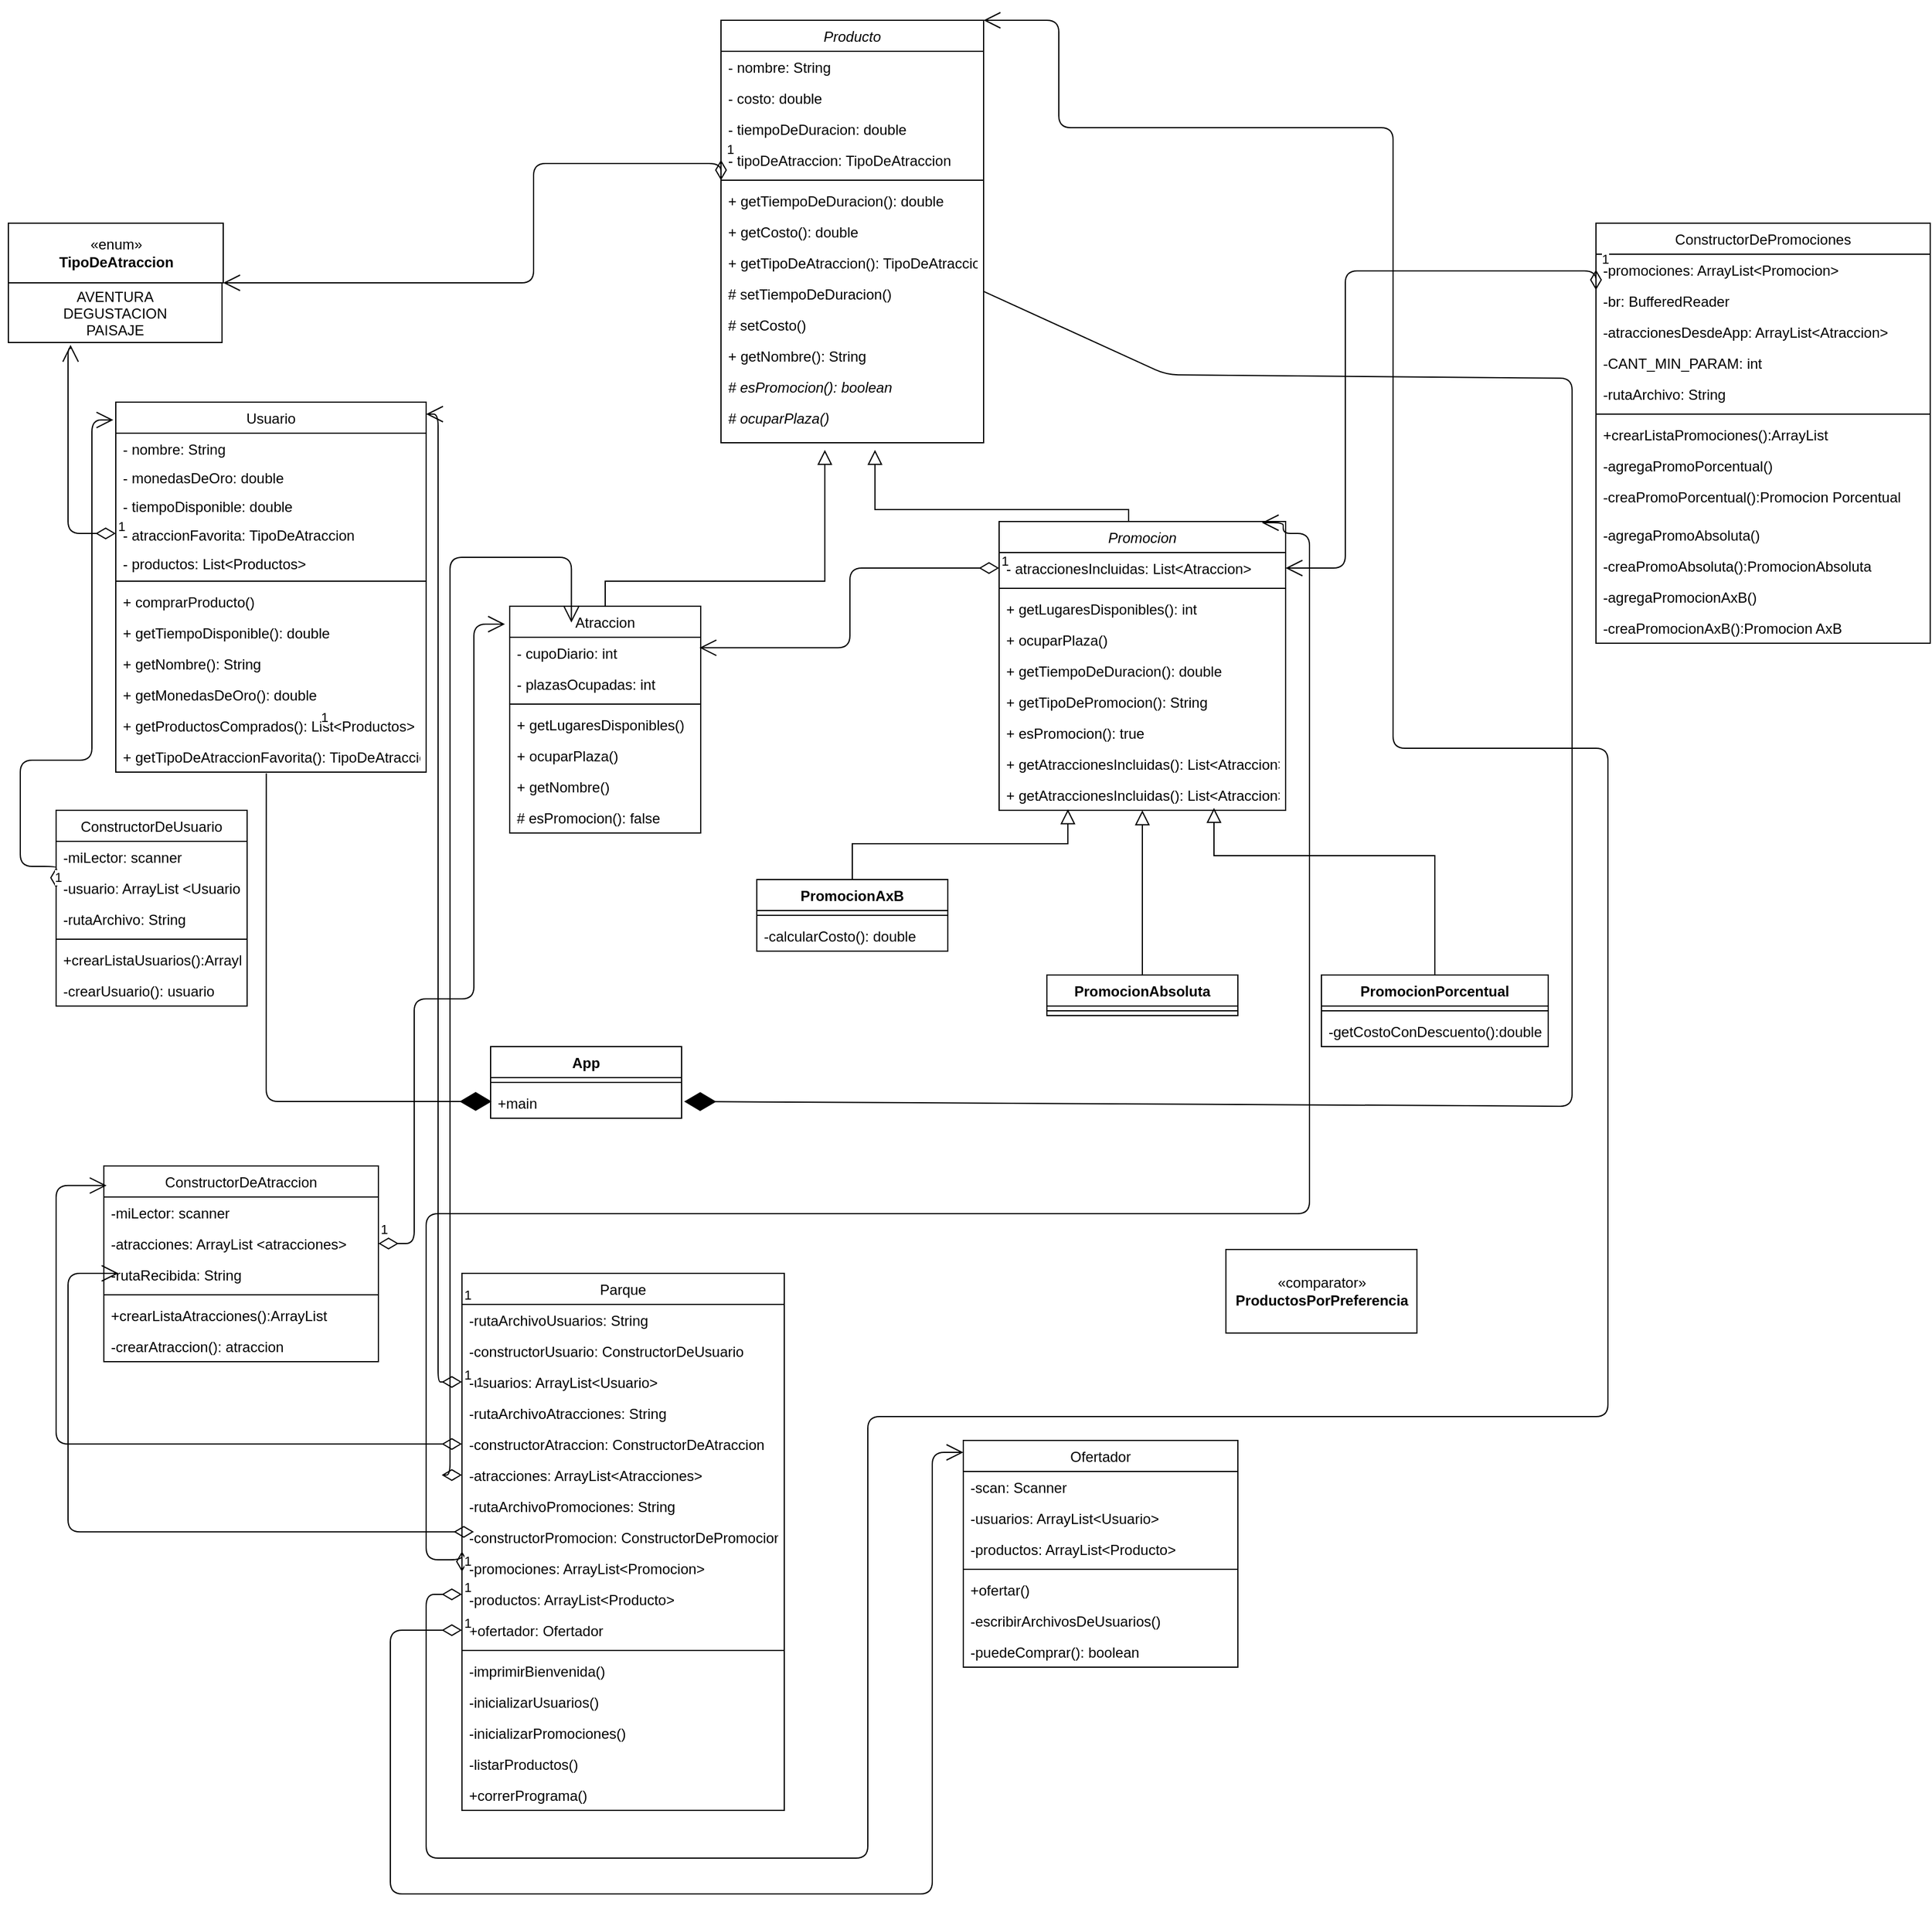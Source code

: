 <mxfile version="15.1.4" type="device"><diagram id="C5RBs43oDa-KdzZeNtuy" name="Page-1"><mxGraphModel dx="3198" dy="2734" grid="1" gridSize="10" guides="1" tooltips="1" connect="1" arrows="1" fold="1" page="1" pageScale="1" pageWidth="827" pageHeight="1169" math="0" shadow="0"><root><mxCell id="WIyWlLk6GJQsqaUBKTNV-0"/><mxCell id="WIyWlLk6GJQsqaUBKTNV-1" parent="WIyWlLk6GJQsqaUBKTNV-0"/><object label="Usuario" tipoDeAtracionFavorita="TipoDeAtraccion" id="zkfFHV4jXpPFQw0GAbJ--0"><mxCell style="swimlane;fontStyle=0;align=center;verticalAlign=top;childLayout=stackLayout;horizontal=1;startSize=26;horizontalStack=0;resizeParent=1;resizeLast=0;collapsible=1;marginBottom=0;rounded=0;shadow=0;strokeWidth=1;arcSize=15;resizeHeight=1;" parent="WIyWlLk6GJQsqaUBKTNV-1" vertex="1"><mxGeometry x="100" y="170" width="260" height="310" as="geometry"><mxRectangle x="230" y="140" width="160" height="26" as="alternateBounds"/></mxGeometry></mxCell></object><object label="- nombre: String" placeholders="1" productosComprados="Productos [ ]" id="FlzFNz0apkJize76Gb9o-10"><mxCell style="text;align=left;verticalAlign=top;spacingLeft=4;spacingRight=4;overflow=hidden;rotatable=0;points=[[0,0.5],[1,0.5]];portConstraint=eastwest;" parent="zkfFHV4jXpPFQw0GAbJ--0" vertex="1"><mxGeometry y="26" width="260" height="24" as="geometry"/></mxCell></object><object label="- monedasDeOro: double" placeholders="1" productosComprados="Productos [ ]" id="zkfFHV4jXpPFQw0GAbJ--1"><mxCell style="text;align=left;verticalAlign=top;spacingLeft=4;spacingRight=4;overflow=hidden;rotatable=0;points=[[0,0.5],[1,0.5]];portConstraint=eastwest;" parent="zkfFHV4jXpPFQw0GAbJ--0" vertex="1"><mxGeometry y="50" width="260" height="24" as="geometry"/></mxCell></object><object label="- tiempoDisponible: double" placeholders="1" productosComprados="Productos [ ]" id="FlzFNz0apkJize76Gb9o-12"><mxCell style="text;align=left;verticalAlign=top;spacingLeft=4;spacingRight=4;overflow=hidden;rotatable=0;points=[[0,0.5],[1,0.5]];portConstraint=eastwest;" parent="zkfFHV4jXpPFQw0GAbJ--0" vertex="1"><mxGeometry y="74" width="260" height="24" as="geometry"/></mxCell></object><object label="- atraccionFavorita: TipoDeAtraccion" placeholders="1" productosComprados="Productos [ ]" id="FlzFNz0apkJize76Gb9o-13"><mxCell style="text;align=left;verticalAlign=top;spacingLeft=4;spacingRight=4;overflow=hidden;rotatable=0;points=[[0,0.5],[1,0.5]];portConstraint=eastwest;" parent="zkfFHV4jXpPFQw0GAbJ--0" vertex="1"><mxGeometry y="98" width="260" height="24" as="geometry"/></mxCell></object><object label="- productos: List&lt;Productos&gt;" placeholders="1" productosComprados="Productos [ ]" id="FlzFNz0apkJize76Gb9o-11"><mxCell style="text;align=left;verticalAlign=top;spacingLeft=4;spacingRight=4;overflow=hidden;rotatable=0;points=[[0,0.5],[1,0.5]];portConstraint=eastwest;" parent="zkfFHV4jXpPFQw0GAbJ--0" vertex="1"><mxGeometry y="122" width="260" height="24" as="geometry"/></mxCell></object><mxCell id="zkfFHV4jXpPFQw0GAbJ--4" value="" style="line;html=1;strokeWidth=1;align=left;verticalAlign=middle;spacingTop=-1;spacingLeft=3;spacingRight=3;rotatable=0;labelPosition=right;points=[];portConstraint=eastwest;" parent="zkfFHV4jXpPFQw0GAbJ--0" vertex="1"><mxGeometry y="146" width="260" height="8" as="geometry"/></mxCell><mxCell id="zkfFHV4jXpPFQw0GAbJ--5" value="+ comprarProducto()" style="text;align=left;verticalAlign=top;spacingLeft=4;spacingRight=4;overflow=hidden;rotatable=0;points=[[0,0.5],[1,0.5]];portConstraint=eastwest;" parent="zkfFHV4jXpPFQw0GAbJ--0" vertex="1"><mxGeometry y="154" width="260" height="26" as="geometry"/></mxCell><mxCell id="FlzFNz0apkJize76Gb9o-16" value="+ getTiempoDisponible(): double" style="text;align=left;verticalAlign=top;spacingLeft=4;spacingRight=4;overflow=hidden;rotatable=0;points=[[0,0.5],[1,0.5]];portConstraint=eastwest;" parent="zkfFHV4jXpPFQw0GAbJ--0" vertex="1"><mxGeometry y="180" width="260" height="26" as="geometry"/></mxCell><mxCell id="FlzFNz0apkJize76Gb9o-17" value="+ getNombre(): String&#10;" style="text;align=left;verticalAlign=top;spacingLeft=4;spacingRight=4;overflow=hidden;rotatable=0;points=[[0,0.5],[1,0.5]];portConstraint=eastwest;" parent="zkfFHV4jXpPFQw0GAbJ--0" vertex="1"><mxGeometry y="206" width="260" height="26" as="geometry"/></mxCell><mxCell id="FlzFNz0apkJize76Gb9o-18" value="+ getMonedasDeOro(): double" style="text;align=left;verticalAlign=top;spacingLeft=4;spacingRight=4;overflow=hidden;rotatable=0;points=[[0,0.5],[1,0.5]];portConstraint=eastwest;" parent="zkfFHV4jXpPFQw0GAbJ--0" vertex="1"><mxGeometry y="232" width="260" height="26" as="geometry"/></mxCell><mxCell id="FlzFNz0apkJize76Gb9o-19" value="+ getProductosComprados(): List&lt;Productos&gt;" style="text;align=left;verticalAlign=top;spacingLeft=4;spacingRight=4;overflow=hidden;rotatable=0;points=[[0,0.5],[1,0.5]];portConstraint=eastwest;" parent="zkfFHV4jXpPFQw0GAbJ--0" vertex="1"><mxGeometry y="258" width="260" height="26" as="geometry"/></mxCell><mxCell id="FlzFNz0apkJize76Gb9o-20" value="+ getTipoDeAtraccionFavorita(): TipoDeAtraccion" style="text;align=left;verticalAlign=top;spacingLeft=4;spacingRight=4;overflow=hidden;rotatable=0;points=[[0,0.5],[1,0.5]];portConstraint=eastwest;" parent="zkfFHV4jXpPFQw0GAbJ--0" vertex="1"><mxGeometry y="284" width="260" height="26" as="geometry"/></mxCell><mxCell id="zkfFHV4jXpPFQw0GAbJ--6" value="Atraccion" style="swimlane;fontStyle=0;align=center;verticalAlign=top;childLayout=stackLayout;horizontal=1;startSize=26;horizontalStack=0;resizeParent=1;resizeLast=0;collapsible=1;marginBottom=0;rounded=0;shadow=0;strokeWidth=1;" parent="WIyWlLk6GJQsqaUBKTNV-1" vertex="1"><mxGeometry x="430" y="341" width="160" height="190" as="geometry"><mxRectangle x="130" y="380" width="160" height="26" as="alternateBounds"/></mxGeometry></mxCell><mxCell id="zkfFHV4jXpPFQw0GAbJ--7" value="- cupoDiario: int" style="text;align=left;verticalAlign=top;spacingLeft=4;spacingRight=4;overflow=hidden;rotatable=0;points=[[0,0.5],[1,0.5]];portConstraint=eastwest;" parent="zkfFHV4jXpPFQw0GAbJ--6" vertex="1"><mxGeometry y="26" width="160" height="26" as="geometry"/></mxCell><mxCell id="zkfFHV4jXpPFQw0GAbJ--8" value="- plazasOcupadas: int" style="text;align=left;verticalAlign=top;spacingLeft=4;spacingRight=4;overflow=hidden;rotatable=0;points=[[0,0.5],[1,0.5]];portConstraint=eastwest;rounded=0;shadow=0;html=0;" parent="zkfFHV4jXpPFQw0GAbJ--6" vertex="1"><mxGeometry y="52" width="160" height="26" as="geometry"/></mxCell><mxCell id="zkfFHV4jXpPFQw0GAbJ--9" value="" style="line;html=1;strokeWidth=1;align=left;verticalAlign=middle;spacingTop=-1;spacingLeft=3;spacingRight=3;rotatable=0;labelPosition=right;points=[];portConstraint=eastwest;" parent="zkfFHV4jXpPFQw0GAbJ--6" vertex="1"><mxGeometry y="78" width="160" height="8" as="geometry"/></mxCell><mxCell id="FlzFNz0apkJize76Gb9o-25" value="+ getLugaresDisponibles()" style="text;align=left;verticalAlign=top;spacingLeft=4;spacingRight=4;overflow=hidden;rotatable=0;points=[[0,0.5],[1,0.5]];portConstraint=eastwest;rounded=0;shadow=0;html=0;" parent="zkfFHV4jXpPFQw0GAbJ--6" vertex="1"><mxGeometry y="86" width="160" height="26" as="geometry"/></mxCell><mxCell id="OmmPWVfjl7qDuV7n0hbP-1" value="+ ocuparPlaza()" style="text;align=left;verticalAlign=top;spacingLeft=4;spacingRight=4;overflow=hidden;rotatable=0;points=[[0,0.5],[1,0.5]];portConstraint=eastwest;rounded=0;shadow=0;html=0;" parent="zkfFHV4jXpPFQw0GAbJ--6" vertex="1"><mxGeometry y="112" width="160" height="26" as="geometry"/></mxCell><mxCell id="b36WNE1oLxdb3FosUZbY-0" value="+ getNombre()" style="text;align=left;verticalAlign=top;spacingLeft=4;spacingRight=4;overflow=hidden;rotatable=0;points=[[0,0.5],[1,0.5]];portConstraint=eastwest;rounded=0;shadow=0;html=0;" parent="zkfFHV4jXpPFQw0GAbJ--6" vertex="1"><mxGeometry y="138" width="160" height="26" as="geometry"/></mxCell><mxCell id="VphqUAI89sK2bR0I3IH1-4" value="# esPromocion(): false" style="text;align=left;verticalAlign=top;spacingLeft=4;spacingRight=4;overflow=hidden;rotatable=0;points=[[0,0.5],[1,0.5]];portConstraint=eastwest;rounded=0;shadow=0;html=0;" parent="zkfFHV4jXpPFQw0GAbJ--6" vertex="1"><mxGeometry y="164" width="160" height="26" as="geometry"/></mxCell><mxCell id="zkfFHV4jXpPFQw0GAbJ--12" value="" style="endArrow=block;endSize=10;endFill=0;shadow=0;strokeWidth=1;rounded=0;edgeStyle=elbowEdgeStyle;elbow=vertical;" parent="WIyWlLk6GJQsqaUBKTNV-1" source="zkfFHV4jXpPFQw0GAbJ--6" edge="1"><mxGeometry width="160" relative="1" as="geometry"><mxPoint x="200" y="203" as="sourcePoint"/><mxPoint x="694" y="210" as="targetPoint"/><Array as="points"><mxPoint x="610" y="320"/><mxPoint x="743" y="250"/></Array></mxGeometry></mxCell><mxCell id="zkfFHV4jXpPFQw0GAbJ--13" value="Promocion" style="swimlane;fontStyle=2;align=center;verticalAlign=top;childLayout=stackLayout;horizontal=1;startSize=26;horizontalStack=0;resizeParent=1;resizeLast=0;collapsible=1;marginBottom=0;rounded=0;shadow=0;strokeWidth=1;" parent="WIyWlLk6GJQsqaUBKTNV-1" vertex="1"><mxGeometry x="840" y="270" width="240" height="242" as="geometry"><mxRectangle x="840" y="340" width="170" height="26" as="alternateBounds"/></mxGeometry></mxCell><mxCell id="zkfFHV4jXpPFQw0GAbJ--14" value="- atraccionesIncluidas: List&lt;Atraccion&gt;" style="text;align=left;verticalAlign=top;spacingLeft=4;spacingRight=4;overflow=hidden;rotatable=0;points=[[0,0.5],[1,0.5]];portConstraint=eastwest;" parent="zkfFHV4jXpPFQw0GAbJ--13" vertex="1"><mxGeometry y="26" width="240" height="26" as="geometry"/></mxCell><mxCell id="zkfFHV4jXpPFQw0GAbJ--15" value="" style="line;html=1;strokeWidth=1;align=left;verticalAlign=middle;spacingTop=-1;spacingLeft=3;spacingRight=3;rotatable=0;labelPosition=right;points=[];portConstraint=eastwest;" parent="zkfFHV4jXpPFQw0GAbJ--13" vertex="1"><mxGeometry y="52" width="240" height="8" as="geometry"/></mxCell><mxCell id="FlzFNz0apkJize76Gb9o-29" value="+ getLugaresDisponibles(): int" style="text;align=left;verticalAlign=top;spacingLeft=4;spacingRight=4;overflow=hidden;rotatable=0;points=[[0,0.5],[1,0.5]];portConstraint=eastwest;" parent="zkfFHV4jXpPFQw0GAbJ--13" vertex="1"><mxGeometry y="60" width="240" height="26" as="geometry"/></mxCell><mxCell id="OmmPWVfjl7qDuV7n0hbP-7" value="+ ocuparPlaza()" style="text;align=left;verticalAlign=top;spacingLeft=4;spacingRight=4;overflow=hidden;rotatable=0;points=[[0,0.5],[1,0.5]];portConstraint=eastwest;" parent="zkfFHV4jXpPFQw0GAbJ--13" vertex="1"><mxGeometry y="86" width="240" height="26" as="geometry"/></mxCell><mxCell id="VphqUAI89sK2bR0I3IH1-5" value="+ getTiempoDeDuracion(): double&#10;" style="text;align=left;verticalAlign=top;spacingLeft=4;spacingRight=4;overflow=hidden;rotatable=0;points=[[0,0.5],[1,0.5]];portConstraint=eastwest;" parent="zkfFHV4jXpPFQw0GAbJ--13" vertex="1"><mxGeometry y="112" width="240" height="26" as="geometry"/></mxCell><mxCell id="VphqUAI89sK2bR0I3IH1-6" value="+ getTipoDePromocion(): String" style="text;align=left;verticalAlign=top;spacingLeft=4;spacingRight=4;overflow=hidden;rotatable=0;points=[[0,0.5],[1,0.5]];portConstraint=eastwest;fontStyle=0" parent="zkfFHV4jXpPFQw0GAbJ--13" vertex="1"><mxGeometry y="138" width="240" height="26" as="geometry"/></mxCell><mxCell id="VphqUAI89sK2bR0I3IH1-7" value="+ esPromocion(): true" style="text;align=left;verticalAlign=top;spacingLeft=4;spacingRight=4;overflow=hidden;rotatable=0;points=[[0,0.5],[1,0.5]];portConstraint=eastwest;fontStyle=0" parent="zkfFHV4jXpPFQw0GAbJ--13" vertex="1"><mxGeometry y="164" width="240" height="26" as="geometry"/></mxCell><mxCell id="VphqUAI89sK2bR0I3IH1-12" value="+ getAtraccionesIncluidas(): List&lt;Atraccion&gt;" style="text;align=left;verticalAlign=top;spacingLeft=4;spacingRight=4;overflow=hidden;rotatable=0;points=[[0,0.5],[1,0.5]];portConstraint=eastwest;fontStyle=0" parent="zkfFHV4jXpPFQw0GAbJ--13" vertex="1"><mxGeometry y="190" width="240" height="26" as="geometry"/></mxCell><mxCell id="VphqUAI89sK2bR0I3IH1-8" value="+ getAtraccionesIncluidas(): List&lt;Atraccion&gt;" style="text;align=left;verticalAlign=top;spacingLeft=4;spacingRight=4;overflow=hidden;rotatable=0;points=[[0,0.5],[1,0.5]];portConstraint=eastwest;fontStyle=0" parent="zkfFHV4jXpPFQw0GAbJ--13" vertex="1"><mxGeometry y="216" width="240" height="26" as="geometry"/></mxCell><mxCell id="zkfFHV4jXpPFQw0GAbJ--16" value="" style="endArrow=block;endSize=10;endFill=0;shadow=0;strokeWidth=1;rounded=0;edgeStyle=elbowEdgeStyle;elbow=vertical;exitX=0.452;exitY=0;exitDx=0;exitDy=0;exitPerimeter=0;" parent="WIyWlLk6GJQsqaUBKTNV-1" source="zkfFHV4jXpPFQw0GAbJ--13" edge="1"><mxGeometry width="160" relative="1" as="geometry"><mxPoint x="950" y="260" as="sourcePoint"/><mxPoint x="736" y="210" as="targetPoint"/><Array as="points"><mxPoint x="810" y="260"/><mxPoint x="940" y="240"/><mxPoint x="910" y="250"/><mxPoint x="800" y="240"/></Array></mxGeometry></mxCell><mxCell id="zkfFHV4jXpPFQw0GAbJ--17" value="Producto" style="swimlane;fontStyle=2;align=center;verticalAlign=top;childLayout=stackLayout;horizontal=1;startSize=26;horizontalStack=0;resizeParent=1;resizeLast=0;collapsible=1;marginBottom=0;rounded=0;shadow=0;strokeWidth=1;" parent="WIyWlLk6GJQsqaUBKTNV-1" vertex="1"><mxGeometry x="607" y="-150" width="220" height="354" as="geometry"><mxRectangle x="550" y="140" width="160" height="26" as="alternateBounds"/></mxGeometry></mxCell><mxCell id="OmmPWVfjl7qDuV7n0hbP-2" value="- nombre: String" style="text;align=left;verticalAlign=top;spacingLeft=4;spacingRight=4;overflow=hidden;rotatable=0;points=[[0,0.5],[1,0.5]];portConstraint=eastwest;" parent="zkfFHV4jXpPFQw0GAbJ--17" vertex="1"><mxGeometry y="26" width="220" height="26" as="geometry"/></mxCell><mxCell id="zkfFHV4jXpPFQw0GAbJ--18" value="- costo: double" style="text;align=left;verticalAlign=top;spacingLeft=4;spacingRight=4;overflow=hidden;rotatable=0;points=[[0,0.5],[1,0.5]];portConstraint=eastwest;" parent="zkfFHV4jXpPFQw0GAbJ--17" vertex="1"><mxGeometry y="52" width="220" height="26" as="geometry"/></mxCell><mxCell id="zkfFHV4jXpPFQw0GAbJ--19" value="- tiempoDeDuracion: double" style="text;align=left;verticalAlign=top;spacingLeft=4;spacingRight=4;overflow=hidden;rotatable=0;points=[[0,0.5],[1,0.5]];portConstraint=eastwest;rounded=0;shadow=0;html=0;" parent="zkfFHV4jXpPFQw0GAbJ--17" vertex="1"><mxGeometry y="78" width="220" height="26" as="geometry"/></mxCell><mxCell id="zkfFHV4jXpPFQw0GAbJ--20" value="- tipoDeAtraccion: TipoDeAtraccion" style="text;align=left;verticalAlign=top;spacingLeft=4;spacingRight=4;overflow=hidden;rotatable=0;points=[[0,0.5],[1,0.5]];portConstraint=eastwest;rounded=0;shadow=0;html=0;" parent="zkfFHV4jXpPFQw0GAbJ--17" vertex="1"><mxGeometry y="104" width="220" height="26" as="geometry"/></mxCell><mxCell id="zkfFHV4jXpPFQw0GAbJ--23" value="" style="line;html=1;strokeWidth=1;align=left;verticalAlign=middle;spacingTop=-1;spacingLeft=3;spacingRight=3;rotatable=0;labelPosition=right;points=[];portConstraint=eastwest;" parent="zkfFHV4jXpPFQw0GAbJ--17" vertex="1"><mxGeometry y="130" width="220" height="8" as="geometry"/></mxCell><mxCell id="zkfFHV4jXpPFQw0GAbJ--24" value="+ getTiempoDeDuracion(): double" style="text;align=left;verticalAlign=top;spacingLeft=4;spacingRight=4;overflow=hidden;rotatable=0;points=[[0,0.5],[1,0.5]];portConstraint=eastwest;" parent="zkfFHV4jXpPFQw0GAbJ--17" vertex="1"><mxGeometry y="138" width="220" height="26" as="geometry"/></mxCell><mxCell id="zkfFHV4jXpPFQw0GAbJ--25" value="+ getCosto(): double" style="text;align=left;verticalAlign=top;spacingLeft=4;spacingRight=4;overflow=hidden;rotatable=0;points=[[0,0.5],[1,0.5]];portConstraint=eastwest;" parent="zkfFHV4jXpPFQw0GAbJ--17" vertex="1"><mxGeometry y="164" width="220" height="26" as="geometry"/></mxCell><mxCell id="FlzFNz0apkJize76Gb9o-21" value="+ getTipoDeAtraccion(): TipoDeAtraccion" style="text;align=left;verticalAlign=top;spacingLeft=4;spacingRight=4;overflow=hidden;rotatable=0;points=[[0,0.5],[1,0.5]];portConstraint=eastwest;" parent="zkfFHV4jXpPFQw0GAbJ--17" vertex="1"><mxGeometry y="190" width="220" height="26" as="geometry"/></mxCell><mxCell id="OmmPWVfjl7qDuV7n0hbP-3" value="# setTiempoDeDuracion()&#10;" style="text;align=left;verticalAlign=top;spacingLeft=4;spacingRight=4;overflow=hidden;rotatable=0;points=[[0,0.5],[1,0.5]];portConstraint=eastwest;" parent="zkfFHV4jXpPFQw0GAbJ--17" vertex="1"><mxGeometry y="216" width="220" height="26" as="geometry"/></mxCell><mxCell id="OmmPWVfjl7qDuV7n0hbP-6" value="# setCosto()" style="text;align=left;verticalAlign=top;spacingLeft=4;spacingRight=4;overflow=hidden;rotatable=0;points=[[0,0.5],[1,0.5]];portConstraint=eastwest;" parent="zkfFHV4jXpPFQw0GAbJ--17" vertex="1"><mxGeometry y="242" width="220" height="26" as="geometry"/></mxCell><mxCell id="VphqUAI89sK2bR0I3IH1-0" value="+ getNombre(): String" style="text;align=left;verticalAlign=top;spacingLeft=4;spacingRight=4;overflow=hidden;rotatable=0;points=[[0,0.5],[1,0.5]];portConstraint=eastwest;" parent="zkfFHV4jXpPFQw0GAbJ--17" vertex="1"><mxGeometry y="268" width="220" height="26" as="geometry"/></mxCell><mxCell id="VphqUAI89sK2bR0I3IH1-2" value="# esPromocion(): boolean" style="text;align=left;verticalAlign=top;spacingLeft=4;spacingRight=4;overflow=hidden;rotatable=0;points=[[0,0.5],[1,0.5]];portConstraint=eastwest;fontStyle=2" parent="zkfFHV4jXpPFQw0GAbJ--17" vertex="1"><mxGeometry y="294" width="220" height="26" as="geometry"/></mxCell><mxCell id="VphqUAI89sK2bR0I3IH1-3" value="# ocuparPlaza()" style="text;align=left;verticalAlign=top;spacingLeft=4;spacingRight=4;overflow=hidden;rotatable=0;points=[[0,0.5],[1,0.5]];portConstraint=eastwest;fontStyle=2" parent="zkfFHV4jXpPFQw0GAbJ--17" vertex="1"><mxGeometry y="320" width="220" height="26" as="geometry"/></mxCell><mxCell id="FlzFNz0apkJize76Gb9o-0" value="«enum»&lt;br&gt;&lt;b&gt;TipoDeAtraccion&lt;/b&gt;" style="html=1;dropTarget=0;" parent="WIyWlLk6GJQsqaUBKTNV-1" vertex="1"><mxGeometry x="10" y="20" width="180" height="50" as="geometry"/></mxCell><mxCell id="FlzFNz0apkJize76Gb9o-1" value="AVENTURA&#10;DEGUSTACION&#10;PAISAJE" style="shape=module;jettyWidth=0;jettyHeight=2;" parent="FlzFNz0apkJize76Gb9o-0" vertex="1"><mxGeometry x="1" width="179" height="50" relative="1" as="geometry"><mxPoint x="-180" y="50" as="offset"/></mxGeometry></mxCell><mxCell id="FlzFNz0apkJize76Gb9o-22" value="1" style="endArrow=open;html=1;endSize=12;startArrow=diamondThin;startSize=14;startFill=0;edgeStyle=orthogonalEdgeStyle;align=left;verticalAlign=bottom;entryX=1;entryY=1;entryDx=0;entryDy=0;exitX=0;exitY=0.5;exitDx=0;exitDy=0;strokeWidth=1;" parent="WIyWlLk6GJQsqaUBKTNV-1" source="zkfFHV4jXpPFQw0GAbJ--20" target="FlzFNz0apkJize76Gb9o-0" edge="1"><mxGeometry x="-1" y="3" relative="1" as="geometry"><mxPoint x="510" y="70" as="sourcePoint"/><mxPoint x="230" y="100" as="targetPoint"/><Array as="points"><mxPoint x="607" y="-30"/><mxPoint x="450" y="-30"/><mxPoint x="450" y="70"/></Array></mxGeometry></mxCell><mxCell id="FlzFNz0apkJize76Gb9o-26" value="1" style="endArrow=open;html=1;endSize=12;startArrow=diamondThin;startSize=14;startFill=0;edgeStyle=orthogonalEdgeStyle;align=left;verticalAlign=bottom;entryX=0.994;entryY=0.183;entryDx=0;entryDy=0;entryPerimeter=0;" parent="WIyWlLk6GJQsqaUBKTNV-1" source="zkfFHV4jXpPFQw0GAbJ--14" target="zkfFHV4jXpPFQw0GAbJ--6" edge="1"><mxGeometry x="-1" y="3" relative="1" as="geometry"><mxPoint x="330" y="410" as="sourcePoint"/><mxPoint x="670" y="390" as="targetPoint"/></mxGeometry></mxCell><mxCell id="FlzFNz0apkJize76Gb9o-30" value="PromocionAxB" style="swimlane;fontStyle=1;align=center;verticalAlign=top;childLayout=stackLayout;horizontal=1;startSize=26;horizontalStack=0;resizeParent=1;resizeParentMax=0;resizeLast=0;collapsible=1;marginBottom=0;" parent="WIyWlLk6GJQsqaUBKTNV-1" vertex="1"><mxGeometry x="637" y="570" width="160" height="60" as="geometry"><mxRectangle x="637" y="570" width="120" height="26" as="alternateBounds"/></mxGeometry></mxCell><mxCell id="FlzFNz0apkJize76Gb9o-32" value="" style="line;strokeWidth=1;fillColor=none;align=left;verticalAlign=middle;spacingTop=-1;spacingLeft=3;spacingRight=3;rotatable=0;labelPosition=right;points=[];portConstraint=eastwest;" parent="FlzFNz0apkJize76Gb9o-30" vertex="1"><mxGeometry y="26" width="160" height="8" as="geometry"/></mxCell><mxCell id="VphqUAI89sK2bR0I3IH1-14" value="-calcularCosto(): double" style="text;align=left;verticalAlign=top;spacingLeft=4;spacingRight=4;overflow=hidden;rotatable=0;points=[[0,0.5],[1,0.5]];portConstraint=eastwest;fontStyle=0" parent="FlzFNz0apkJize76Gb9o-30" vertex="1"><mxGeometry y="34" width="160" height="26" as="geometry"/></mxCell><mxCell id="FlzFNz0apkJize76Gb9o-34" value="PromocionAbsoluta" style="swimlane;fontStyle=1;align=center;verticalAlign=top;childLayout=stackLayout;horizontal=1;startSize=26;horizontalStack=0;resizeParent=1;resizeParentMax=0;resizeLast=0;collapsible=1;marginBottom=0;" parent="WIyWlLk6GJQsqaUBKTNV-1" vertex="1"><mxGeometry x="880" y="650" width="160" height="34" as="geometry"/></mxCell><mxCell id="FlzFNz0apkJize76Gb9o-36" value="" style="line;strokeWidth=1;fillColor=none;align=left;verticalAlign=middle;spacingTop=-1;spacingLeft=3;spacingRight=3;rotatable=0;labelPosition=right;points=[];portConstraint=eastwest;" parent="FlzFNz0apkJize76Gb9o-34" vertex="1"><mxGeometry y="26" width="160" height="8" as="geometry"/></mxCell><mxCell id="FlzFNz0apkJize76Gb9o-38" value="PromocionPorcentual" style="swimlane;fontStyle=1;align=center;verticalAlign=top;childLayout=stackLayout;horizontal=1;startSize=26;horizontalStack=0;resizeParent=1;resizeParentMax=0;resizeLast=0;collapsible=1;marginBottom=0;" parent="WIyWlLk6GJQsqaUBKTNV-1" vertex="1"><mxGeometry x="1110" y="650" width="190" height="60" as="geometry"/></mxCell><mxCell id="FlzFNz0apkJize76Gb9o-40" value="" style="line;strokeWidth=1;fillColor=none;align=left;verticalAlign=middle;spacingTop=-1;spacingLeft=3;spacingRight=3;rotatable=0;labelPosition=right;points=[];portConstraint=eastwest;" parent="FlzFNz0apkJize76Gb9o-38" vertex="1"><mxGeometry y="26" width="190" height="8" as="geometry"/></mxCell><mxCell id="FlzFNz0apkJize76Gb9o-41" value="-getCostoConDescuento():double&#10;" style="text;strokeColor=none;fillColor=none;align=left;verticalAlign=top;spacingLeft=4;spacingRight=4;overflow=hidden;rotatable=0;points=[[0,0.5],[1,0.5]];portConstraint=eastwest;" parent="FlzFNz0apkJize76Gb9o-38" vertex="1"><mxGeometry y="34" width="190" height="26" as="geometry"/></mxCell><mxCell id="FlzFNz0apkJize76Gb9o-45" value="" style="endArrow=block;endSize=10;endFill=0;shadow=0;strokeWidth=1;rounded=0;edgeStyle=elbowEdgeStyle;elbow=vertical;exitX=0.5;exitY=0;exitDx=0;exitDy=0;" parent="WIyWlLk6GJQsqaUBKTNV-1" source="FlzFNz0apkJize76Gb9o-38" edge="1"><mxGeometry width="160" relative="1" as="geometry"><mxPoint x="1153" y="450" as="sourcePoint"/><mxPoint x="1020" y="510" as="targetPoint"/><Array as="points"><mxPoint x="1110" y="550"/></Array></mxGeometry></mxCell><mxCell id="FlzFNz0apkJize76Gb9o-46" value="" style="endArrow=block;endSize=10;endFill=0;shadow=0;strokeWidth=1;rounded=0;edgeStyle=elbowEdgeStyle;elbow=vertical;exitX=0.5;exitY=0;exitDx=0;exitDy=0;entryX=0.24;entryY=0.968;entryDx=0;entryDy=0;entryPerimeter=0;" parent="WIyWlLk6GJQsqaUBKTNV-1" source="FlzFNz0apkJize76Gb9o-30" target="VphqUAI89sK2bR0I3IH1-8" edge="1"><mxGeometry width="160" relative="1" as="geometry"><mxPoint x="1070" y="460" as="sourcePoint"/><mxPoint x="900" y="560" as="targetPoint"/><Array as="points"><mxPoint x="810" y="540"/><mxPoint x="800" y="510"/></Array></mxGeometry></mxCell><mxCell id="FlzFNz0apkJize76Gb9o-47" value="" style="endArrow=block;endSize=10;endFill=0;shadow=0;strokeWidth=1;rounded=0;edgeStyle=elbowEdgeStyle;elbow=vertical;exitX=0.5;exitY=0;exitDx=0;exitDy=0;entryX=0.5;entryY=1;entryDx=0;entryDy=0;entryPerimeter=0;" parent="WIyWlLk6GJQsqaUBKTNV-1" source="FlzFNz0apkJize76Gb9o-34" target="VphqUAI89sK2bR0I3IH1-8" edge="1"><mxGeometry width="160" relative="1" as="geometry"><mxPoint x="770" y="460" as="sourcePoint"/><mxPoint x="960" y="550" as="targetPoint"/><Array as="points"/></mxGeometry></mxCell><mxCell id="FlzFNz0apkJize76Gb9o-48" value="«comparator»&lt;br&gt;&lt;b&gt;ProductosPorPreferencia&lt;/b&gt;" style="html=1;" parent="WIyWlLk6GJQsqaUBKTNV-1" vertex="1"><mxGeometry x="1030" y="880" width="160" height="70" as="geometry"/></mxCell><mxCell id="FlzFNz0apkJize76Gb9o-49" value="App" style="swimlane;fontStyle=1;align=center;verticalAlign=top;childLayout=stackLayout;horizontal=1;startSize=26;horizontalStack=0;resizeParent=1;resizeParentMax=0;resizeLast=0;collapsible=1;marginBottom=0;" parent="WIyWlLk6GJQsqaUBKTNV-1" vertex="1"><mxGeometry x="414" y="710" width="160" height="60" as="geometry"/></mxCell><mxCell id="FlzFNz0apkJize76Gb9o-51" value="" style="line;strokeWidth=1;fillColor=none;align=left;verticalAlign=middle;spacingTop=-1;spacingLeft=3;spacingRight=3;rotatable=0;labelPosition=right;points=[];portConstraint=eastwest;" parent="FlzFNz0apkJize76Gb9o-49" vertex="1"><mxGeometry y="26" width="160" height="8" as="geometry"/></mxCell><mxCell id="FlzFNz0apkJize76Gb9o-52" value="+main" style="text;strokeColor=none;fillColor=none;align=left;verticalAlign=top;spacingLeft=4;spacingRight=4;overflow=hidden;rotatable=0;points=[[0,0.5],[1,0.5]];portConstraint=eastwest;" parent="FlzFNz0apkJize76Gb9o-49" vertex="1"><mxGeometry y="34" width="160" height="26" as="geometry"/></mxCell><mxCell id="FlzFNz0apkJize76Gb9o-53" value="" style="endArrow=diamondThin;endFill=1;endSize=24;html=1;strokeWidth=1;entryX=1.013;entryY=0.769;entryDx=0;entryDy=0;entryPerimeter=0;" parent="WIyWlLk6GJQsqaUBKTNV-1" source="zkfFHV4jXpPFQw0GAbJ--17" edge="1"><mxGeometry width="160" relative="1" as="geometry"><mxPoint x="1290" y="640" as="sourcePoint"/><mxPoint x="576.08" y="755.994" as="targetPoint"/><Array as="points"><mxPoint x="980" y="147"/><mxPoint x="1320" y="150"/><mxPoint x="1320" y="760"/></Array></mxGeometry></mxCell><mxCell id="FlzFNz0apkJize76Gb9o-54" value="" style="endArrow=diamondThin;endFill=1;endSize=24;html=1;strokeWidth=1;exitX=0.485;exitY=1.038;exitDx=0;exitDy=0;exitPerimeter=0;entryX=0.006;entryY=0.769;entryDx=0;entryDy=0;entryPerimeter=0;" parent="WIyWlLk6GJQsqaUBKTNV-1" source="FlzFNz0apkJize76Gb9o-20" edge="1"><mxGeometry width="160" relative="1" as="geometry"><mxPoint x="240" y="627.5" as="sourcePoint"/><mxPoint x="414.96" y="755.994" as="targetPoint"/><Array as="points"><mxPoint x="226" y="756"/></Array></mxGeometry></mxCell><mxCell id="VphqUAI89sK2bR0I3IH1-17" value="ConstructorDeAtraccion" style="swimlane;fontStyle=0;align=center;verticalAlign=top;childLayout=stackLayout;horizontal=1;startSize=26;horizontalStack=0;resizeParent=1;resizeParentMax=0;resizeLast=0;collapsible=1;marginBottom=0;" parent="WIyWlLk6GJQsqaUBKTNV-1" vertex="1"><mxGeometry x="90" y="810" width="230" height="164" as="geometry"><mxRectangle x="637" y="570" width="120" height="26" as="alternateBounds"/></mxGeometry></mxCell><mxCell id="VphqUAI89sK2bR0I3IH1-20" value="-miLector: scanner" style="text;align=left;verticalAlign=top;spacingLeft=4;spacingRight=4;overflow=hidden;rotatable=0;points=[[0,0.5],[1,0.5]];portConstraint=eastwest;fontStyle=0" parent="VphqUAI89sK2bR0I3IH1-17" vertex="1"><mxGeometry y="26" width="230" height="26" as="geometry"/></mxCell><mxCell id="VphqUAI89sK2bR0I3IH1-19" value="-atracciones: ArrayList &lt;atracciones&gt;" style="text;align=left;verticalAlign=top;spacingLeft=4;spacingRight=4;overflow=hidden;rotatable=0;points=[[0,0.5],[1,0.5]];portConstraint=eastwest;fontStyle=0" parent="VphqUAI89sK2bR0I3IH1-17" vertex="1"><mxGeometry y="52" width="230" height="26" as="geometry"/></mxCell><mxCell id="VphqUAI89sK2bR0I3IH1-21" value="-rutaRecibida: String" style="text;align=left;verticalAlign=top;spacingLeft=4;spacingRight=4;overflow=hidden;rotatable=0;points=[[0,0.5],[1,0.5]];portConstraint=eastwest;fontStyle=0" parent="VphqUAI89sK2bR0I3IH1-17" vertex="1"><mxGeometry y="78" width="230" height="26" as="geometry"/></mxCell><mxCell id="VphqUAI89sK2bR0I3IH1-18" value="" style="line;strokeWidth=1;fillColor=none;align=left;verticalAlign=middle;spacingTop=-1;spacingLeft=3;spacingRight=3;rotatable=0;labelPosition=right;points=[];portConstraint=eastwest;" parent="VphqUAI89sK2bR0I3IH1-17" vertex="1"><mxGeometry y="104" width="230" height="8" as="geometry"/></mxCell><mxCell id="VphqUAI89sK2bR0I3IH1-22" value="+crearListaAtracciones():ArrayList" style="text;align=left;verticalAlign=top;spacingLeft=4;spacingRight=4;overflow=hidden;rotatable=0;points=[[0,0.5],[1,0.5]];portConstraint=eastwest;fontStyle=0" parent="VphqUAI89sK2bR0I3IH1-17" vertex="1"><mxGeometry y="112" width="230" height="26" as="geometry"/></mxCell><mxCell id="VphqUAI89sK2bR0I3IH1-23" value="-crearAtraccion(): atraccion" style="text;align=left;verticalAlign=top;spacingLeft=4;spacingRight=4;overflow=hidden;rotatable=0;points=[[0,0.5],[1,0.5]];portConstraint=eastwest;fontStyle=0" parent="VphqUAI89sK2bR0I3IH1-17" vertex="1"><mxGeometry y="138" width="230" height="26" as="geometry"/></mxCell><mxCell id="VphqUAI89sK2bR0I3IH1-24" value="ConstructorDePromociones" style="swimlane;fontStyle=0;align=center;verticalAlign=top;childLayout=stackLayout;horizontal=1;startSize=26;horizontalStack=0;resizeParent=1;resizeParentMax=0;resizeLast=0;collapsible=1;marginBottom=0;" parent="WIyWlLk6GJQsqaUBKTNV-1" vertex="1"><mxGeometry x="1340" y="20" width="280" height="352" as="geometry"><mxRectangle x="637" y="570" width="120" height="26" as="alternateBounds"/></mxGeometry></mxCell><mxCell id="VphqUAI89sK2bR0I3IH1-25" value="-promociones: ArrayList&lt;Promocion&gt;" style="text;align=left;verticalAlign=top;spacingLeft=4;spacingRight=4;overflow=hidden;rotatable=0;points=[[0,0.5],[1,0.5]];portConstraint=eastwest;fontStyle=0" parent="VphqUAI89sK2bR0I3IH1-24" vertex="1"><mxGeometry y="26" width="280" height="26" as="geometry"/></mxCell><mxCell id="VphqUAI89sK2bR0I3IH1-26" value="-br: BufferedReader" style="text;align=left;verticalAlign=top;spacingLeft=4;spacingRight=4;overflow=hidden;rotatable=0;points=[[0,0.5],[1,0.5]];portConstraint=eastwest;fontStyle=0" parent="VphqUAI89sK2bR0I3IH1-24" vertex="1"><mxGeometry y="52" width="280" height="26" as="geometry"/></mxCell><mxCell id="VphqUAI89sK2bR0I3IH1-27" value="-atraccionesDesdeApp: ArrayList&lt;Atraccion&gt;" style="text;align=left;verticalAlign=top;spacingLeft=4;spacingRight=4;overflow=hidden;rotatable=0;points=[[0,0.5],[1,0.5]];portConstraint=eastwest;fontStyle=0" parent="VphqUAI89sK2bR0I3IH1-24" vertex="1"><mxGeometry y="78" width="280" height="26" as="geometry"/></mxCell><mxCell id="VphqUAI89sK2bR0I3IH1-31" value="-CANT_MIN_PARAM: int" style="text;align=left;verticalAlign=top;spacingLeft=4;spacingRight=4;overflow=hidden;rotatable=0;points=[[0,0.5],[1,0.5]];portConstraint=eastwest;fontStyle=0" parent="VphqUAI89sK2bR0I3IH1-24" vertex="1"><mxGeometry y="104" width="280" height="26" as="geometry"/></mxCell><mxCell id="VphqUAI89sK2bR0I3IH1-32" value="-rutaArchivo: String" style="text;align=left;verticalAlign=top;spacingLeft=4;spacingRight=4;overflow=hidden;rotatable=0;points=[[0,0.5],[1,0.5]];portConstraint=eastwest;fontStyle=0" parent="VphqUAI89sK2bR0I3IH1-24" vertex="1"><mxGeometry y="130" width="280" height="26" as="geometry"/></mxCell><mxCell id="VphqUAI89sK2bR0I3IH1-28" value="" style="line;strokeWidth=1;fillColor=none;align=left;verticalAlign=middle;spacingTop=-1;spacingLeft=3;spacingRight=3;rotatable=0;labelPosition=right;points=[];portConstraint=eastwest;" parent="VphqUAI89sK2bR0I3IH1-24" vertex="1"><mxGeometry y="156" width="280" height="8" as="geometry"/></mxCell><mxCell id="VphqUAI89sK2bR0I3IH1-29" value="+crearListaPromociones():ArrayList" style="text;align=left;verticalAlign=top;spacingLeft=4;spacingRight=4;overflow=hidden;rotatable=0;points=[[0,0.5],[1,0.5]];portConstraint=eastwest;fontStyle=0" parent="VphqUAI89sK2bR0I3IH1-24" vertex="1"><mxGeometry y="164" width="280" height="26" as="geometry"/></mxCell><mxCell id="VphqUAI89sK2bR0I3IH1-30" value="-agregaPromoPorcentual()" style="text;align=left;verticalAlign=top;spacingLeft=4;spacingRight=4;overflow=hidden;rotatable=0;points=[[0,0.5],[1,0.5]];portConstraint=eastwest;fontStyle=0" parent="VphqUAI89sK2bR0I3IH1-24" vertex="1"><mxGeometry y="190" width="280" height="26" as="geometry"/></mxCell><mxCell id="VphqUAI89sK2bR0I3IH1-33" value="-creaPromoPorcentual():Promocion Porcentual" style="text;align=left;verticalAlign=top;spacingLeft=4;spacingRight=4;overflow=hidden;rotatable=0;points=[[0,0.5],[1,0.5]];portConstraint=eastwest;fontStyle=0" parent="VphqUAI89sK2bR0I3IH1-24" vertex="1"><mxGeometry y="216" width="280" height="32" as="geometry"/></mxCell><mxCell id="VphqUAI89sK2bR0I3IH1-34" value="-agregaPromoAbsoluta()" style="text;align=left;verticalAlign=top;spacingLeft=4;spacingRight=4;overflow=hidden;rotatable=0;points=[[0,0.5],[1,0.5]];portConstraint=eastwest;fontStyle=0" parent="VphqUAI89sK2bR0I3IH1-24" vertex="1"><mxGeometry y="248" width="280" height="26" as="geometry"/></mxCell><mxCell id="VphqUAI89sK2bR0I3IH1-35" value="-creaPromoAbsoluta():PromocionAbsoluta" style="text;align=left;verticalAlign=top;spacingLeft=4;spacingRight=4;overflow=hidden;rotatable=0;points=[[0,0.5],[1,0.5]];portConstraint=eastwest;fontStyle=0" parent="VphqUAI89sK2bR0I3IH1-24" vertex="1"><mxGeometry y="274" width="280" height="26" as="geometry"/></mxCell><mxCell id="VphqUAI89sK2bR0I3IH1-36" value="-agregaPromocionAxB()&#10;" style="text;align=left;verticalAlign=top;spacingLeft=4;spacingRight=4;overflow=hidden;rotatable=0;points=[[0,0.5],[1,0.5]];portConstraint=eastwest;fontStyle=0" parent="VphqUAI89sK2bR0I3IH1-24" vertex="1"><mxGeometry y="300" width="280" height="26" as="geometry"/></mxCell><mxCell id="VphqUAI89sK2bR0I3IH1-37" value="-creaPromocionAxB():Promocion AxB" style="text;align=left;verticalAlign=top;spacingLeft=4;spacingRight=4;overflow=hidden;rotatable=0;points=[[0,0.5],[1,0.5]];portConstraint=eastwest;fontStyle=0" parent="VphqUAI89sK2bR0I3IH1-24" vertex="1"><mxGeometry y="326" width="280" height="26" as="geometry"/></mxCell><mxCell id="VphqUAI89sK2bR0I3IH1-38" value="1" style="endArrow=open;html=1;endSize=12;startArrow=diamondThin;startSize=14;startFill=0;edgeStyle=orthogonalEdgeStyle;align=left;verticalAlign=bottom;entryX=1;entryY=0.5;entryDx=0;entryDy=0;" parent="WIyWlLk6GJQsqaUBKTNV-1" target="zkfFHV4jXpPFQw0GAbJ--14" edge="1"><mxGeometry x="-1" y="3" relative="1" as="geometry"><mxPoint x="1340" y="59" as="sourcePoint"/><mxPoint x="1080" y="300" as="targetPoint"/><Array as="points"><mxPoint x="1340" y="60"/><mxPoint x="1130" y="60"/><mxPoint x="1130" y="309"/></Array></mxGeometry></mxCell><mxCell id="VphqUAI89sK2bR0I3IH1-39" value="1" style="endArrow=open;html=1;endSize=12;startArrow=diamondThin;startSize=14;startFill=0;edgeStyle=orthogonalEdgeStyle;align=left;verticalAlign=bottom;exitX=1;exitY=0.5;exitDx=0;exitDy=0;entryX=-0.025;entryY=0.079;entryDx=0;entryDy=0;entryPerimeter=0;" parent="WIyWlLk6GJQsqaUBKTNV-1" source="VphqUAI89sK2bR0I3IH1-19" target="zkfFHV4jXpPFQw0GAbJ--6" edge="1"><mxGeometry x="-1" y="3" relative="1" as="geometry"><mxPoint x="480" y="580" as="sourcePoint"/><mxPoint x="400" y="390" as="targetPoint"/><Array as="points"><mxPoint x="350" y="875"/><mxPoint x="350" y="670"/><mxPoint x="400" y="670"/><mxPoint x="400" y="356"/></Array></mxGeometry></mxCell><mxCell id="VphqUAI89sK2bR0I3IH1-40" value="ConstructorDeUsuario" style="swimlane;fontStyle=0;align=center;verticalAlign=top;childLayout=stackLayout;horizontal=1;startSize=26;horizontalStack=0;resizeParent=1;resizeParentMax=0;resizeLast=0;collapsible=1;marginBottom=0;" parent="WIyWlLk6GJQsqaUBKTNV-1" vertex="1"><mxGeometry x="50" y="512" width="160" height="164" as="geometry"><mxRectangle x="637" y="570" width="120" height="26" as="alternateBounds"/></mxGeometry></mxCell><mxCell id="VphqUAI89sK2bR0I3IH1-41" value="-miLector: scanner" style="text;align=left;verticalAlign=top;spacingLeft=4;spacingRight=4;overflow=hidden;rotatable=0;points=[[0,0.5],[1,0.5]];portConstraint=eastwest;fontStyle=0" parent="VphqUAI89sK2bR0I3IH1-40" vertex="1"><mxGeometry y="26" width="160" height="26" as="geometry"/></mxCell><mxCell id="VphqUAI89sK2bR0I3IH1-42" value="-usuario: ArrayList &lt;Usuario&gt;" style="text;align=left;verticalAlign=top;spacingLeft=4;spacingRight=4;overflow=hidden;rotatable=0;points=[[0,0.5],[1,0.5]];portConstraint=eastwest;fontStyle=0" parent="VphqUAI89sK2bR0I3IH1-40" vertex="1"><mxGeometry y="52" width="160" height="26" as="geometry"/></mxCell><mxCell id="VphqUAI89sK2bR0I3IH1-43" value="-rutaArchivo: String" style="text;align=left;verticalAlign=top;spacingLeft=4;spacingRight=4;overflow=hidden;rotatable=0;points=[[0,0.5],[1,0.5]];portConstraint=eastwest;fontStyle=0" parent="VphqUAI89sK2bR0I3IH1-40" vertex="1"><mxGeometry y="78" width="160" height="26" as="geometry"/></mxCell><mxCell id="VphqUAI89sK2bR0I3IH1-44" value="" style="line;strokeWidth=1;fillColor=none;align=left;verticalAlign=middle;spacingTop=-1;spacingLeft=3;spacingRight=3;rotatable=0;labelPosition=right;points=[];portConstraint=eastwest;" parent="VphqUAI89sK2bR0I3IH1-40" vertex="1"><mxGeometry y="104" width="160" height="8" as="geometry"/></mxCell><mxCell id="VphqUAI89sK2bR0I3IH1-45" value="+crearListaUsuarios():ArrayList" style="text;align=left;verticalAlign=top;spacingLeft=4;spacingRight=4;overflow=hidden;rotatable=0;points=[[0,0.5],[1,0.5]];portConstraint=eastwest;fontStyle=0" parent="VphqUAI89sK2bR0I3IH1-40" vertex="1"><mxGeometry y="112" width="160" height="26" as="geometry"/></mxCell><mxCell id="VphqUAI89sK2bR0I3IH1-46" value="-crearUsuario(): usuario" style="text;align=left;verticalAlign=top;spacingLeft=4;spacingRight=4;overflow=hidden;rotatable=0;points=[[0,0.5],[1,0.5]];portConstraint=eastwest;fontStyle=0" parent="VphqUAI89sK2bR0I3IH1-40" vertex="1"><mxGeometry y="138" width="160" height="26" as="geometry"/></mxCell><mxCell id="VphqUAI89sK2bR0I3IH1-47" value="1" style="endArrow=open;html=1;endSize=12;startArrow=diamondThin;startSize=14;startFill=0;edgeStyle=orthogonalEdgeStyle;align=left;verticalAlign=bottom;exitX=0;exitY=0.5;exitDx=0;exitDy=0;entryX=-0.008;entryY=0.048;entryDx=0;entryDy=0;entryPerimeter=0;" parent="WIyWlLk6GJQsqaUBKTNV-1" source="VphqUAI89sK2bR0I3IH1-42" target="zkfFHV4jXpPFQw0GAbJ--0" edge="1"><mxGeometry x="-1" y="3" relative="1" as="geometry"><mxPoint x="-10" y="559" as="sourcePoint"/><mxPoint x="80" y="180" as="targetPoint"/><Array as="points"><mxPoint x="50" y="559"/><mxPoint x="20" y="559"/><mxPoint x="20" y="470"/><mxPoint x="80" y="470"/><mxPoint x="80" y="185"/></Array></mxGeometry></mxCell><mxCell id="VphqUAI89sK2bR0I3IH1-48" value="1" style="endArrow=open;html=1;endSize=12;startArrow=diamondThin;startSize=14;startFill=0;edgeStyle=orthogonalEdgeStyle;align=left;verticalAlign=bottom;entryX=0.291;entryY=1.04;entryDx=0;entryDy=0;entryPerimeter=0;" parent="WIyWlLk6GJQsqaUBKTNV-1" target="FlzFNz0apkJize76Gb9o-1" edge="1"><mxGeometry x="-1" y="3" relative="1" as="geometry"><mxPoint x="100" y="280.0" as="sourcePoint"/><mxPoint x="62.089" y="122.0" as="targetPoint"/><Array as="points"><mxPoint x="60" y="280"/><mxPoint x="60" y="125"/><mxPoint x="62" y="125"/></Array></mxGeometry></mxCell><mxCell id="BE1WxLVzxvhaEzi7Ij22-8" value="Parque" style="swimlane;fontStyle=0;align=center;verticalAlign=top;childLayout=stackLayout;horizontal=1;startSize=26;horizontalStack=0;resizeParent=1;resizeParentMax=0;resizeLast=0;collapsible=1;marginBottom=0;" vertex="1" parent="WIyWlLk6GJQsqaUBKTNV-1"><mxGeometry x="390" y="900" width="270" height="450" as="geometry"><mxRectangle x="637" y="570" width="120" height="26" as="alternateBounds"/></mxGeometry></mxCell><mxCell id="BE1WxLVzxvhaEzi7Ij22-9" value="-rutaArchivoUsuarios: String" style="text;align=left;verticalAlign=top;spacingLeft=4;spacingRight=4;overflow=hidden;rotatable=0;points=[[0,0.5],[1,0.5]];portConstraint=eastwest;fontStyle=0" vertex="1" parent="BE1WxLVzxvhaEzi7Ij22-8"><mxGeometry y="26" width="270" height="26" as="geometry"/></mxCell><mxCell id="BE1WxLVzxvhaEzi7Ij22-10" value="-constructorUsuario: ConstructorDeUsuario" style="text;align=left;verticalAlign=top;spacingLeft=4;spacingRight=4;overflow=hidden;rotatable=0;points=[[0,0.5],[1,0.5]];portConstraint=eastwest;fontStyle=0" vertex="1" parent="BE1WxLVzxvhaEzi7Ij22-8"><mxGeometry y="52" width="270" height="26" as="geometry"/></mxCell><mxCell id="BE1WxLVzxvhaEzi7Ij22-11" value="-usuarios: ArrayList&lt;Usuario&gt;" style="text;align=left;verticalAlign=top;spacingLeft=4;spacingRight=4;overflow=hidden;rotatable=0;points=[[0,0.5],[1,0.5]];portConstraint=eastwest;fontStyle=0" vertex="1" parent="BE1WxLVzxvhaEzi7Ij22-8"><mxGeometry y="78" width="270" height="26" as="geometry"/></mxCell><mxCell id="BE1WxLVzxvhaEzi7Ij22-22" value="-rutaArchivoAtracciones: String" style="text;align=left;verticalAlign=top;spacingLeft=4;spacingRight=4;overflow=hidden;rotatable=0;points=[[0,0.5],[1,0.5]];portConstraint=eastwest;fontStyle=0" vertex="1" parent="BE1WxLVzxvhaEzi7Ij22-8"><mxGeometry y="104" width="270" height="26" as="geometry"/></mxCell><mxCell id="BE1WxLVzxvhaEzi7Ij22-23" value="-constructorAtraccion: ConstructorDeAtraccion" style="text;align=left;verticalAlign=top;spacingLeft=4;spacingRight=4;overflow=hidden;rotatable=0;points=[[0,0.5],[1,0.5]];portConstraint=eastwest;fontStyle=0" vertex="1" parent="BE1WxLVzxvhaEzi7Ij22-8"><mxGeometry y="130" width="270" height="26" as="geometry"/></mxCell><mxCell id="BE1WxLVzxvhaEzi7Ij22-24" value="-atracciones: ArrayList&lt;Atracciones&gt;" style="text;align=left;verticalAlign=top;spacingLeft=4;spacingRight=4;overflow=hidden;rotatable=0;points=[[0,0.5],[1,0.5]];portConstraint=eastwest;fontStyle=0" vertex="1" parent="BE1WxLVzxvhaEzi7Ij22-8"><mxGeometry y="156" width="270" height="26" as="geometry"/></mxCell><mxCell id="BE1WxLVzxvhaEzi7Ij22-26" value="-rutaArchivoPromociones: String" style="text;align=left;verticalAlign=top;spacingLeft=4;spacingRight=4;overflow=hidden;rotatable=0;points=[[0,0.5],[1,0.5]];portConstraint=eastwest;fontStyle=0" vertex="1" parent="BE1WxLVzxvhaEzi7Ij22-8"><mxGeometry y="182" width="270" height="26" as="geometry"/></mxCell><mxCell id="BE1WxLVzxvhaEzi7Ij22-27" value="-constructorPromocion: ConstructorDePromociones" style="text;align=left;verticalAlign=top;spacingLeft=4;spacingRight=4;overflow=hidden;rotatable=0;points=[[0,0.5],[1,0.5]];portConstraint=eastwest;fontStyle=0" vertex="1" parent="BE1WxLVzxvhaEzi7Ij22-8"><mxGeometry y="208" width="270" height="26" as="geometry"/></mxCell><mxCell id="BE1WxLVzxvhaEzi7Ij22-28" value="-promociones: ArrayList&lt;Promocion&gt;" style="text;align=left;verticalAlign=top;spacingLeft=4;spacingRight=4;overflow=hidden;rotatable=0;points=[[0,0.5],[1,0.5]];portConstraint=eastwest;fontStyle=0" vertex="1" parent="BE1WxLVzxvhaEzi7Ij22-8"><mxGeometry y="234" width="270" height="26" as="geometry"/></mxCell><mxCell id="BE1WxLVzxvhaEzi7Ij22-29" value="-productos: ArrayList&lt;Producto&gt;" style="text;align=left;verticalAlign=top;spacingLeft=4;spacingRight=4;overflow=hidden;rotatable=0;points=[[0,0.5],[1,0.5]];portConstraint=eastwest;fontStyle=0" vertex="1" parent="BE1WxLVzxvhaEzi7Ij22-8"><mxGeometry y="260" width="270" height="26" as="geometry"/></mxCell><mxCell id="BE1WxLVzxvhaEzi7Ij22-30" value="+ofertador: Ofertador" style="text;align=left;verticalAlign=top;spacingLeft=4;spacingRight=4;overflow=hidden;rotatable=0;points=[[0,0.5],[1,0.5]];portConstraint=eastwest;fontStyle=0" vertex="1" parent="BE1WxLVzxvhaEzi7Ij22-8"><mxGeometry y="286" width="270" height="26" as="geometry"/></mxCell><mxCell id="BE1WxLVzxvhaEzi7Ij22-12" value="" style="line;strokeWidth=1;fillColor=none;align=left;verticalAlign=middle;spacingTop=-1;spacingLeft=3;spacingRight=3;rotatable=0;labelPosition=right;points=[];portConstraint=eastwest;" vertex="1" parent="BE1WxLVzxvhaEzi7Ij22-8"><mxGeometry y="312" width="270" height="8" as="geometry"/></mxCell><mxCell id="BE1WxLVzxvhaEzi7Ij22-13" value="-imprimirBienvenida()" style="text;align=left;verticalAlign=top;spacingLeft=4;spacingRight=4;overflow=hidden;rotatable=0;points=[[0,0.5],[1,0.5]];portConstraint=eastwest;fontStyle=0" vertex="1" parent="BE1WxLVzxvhaEzi7Ij22-8"><mxGeometry y="320" width="270" height="26" as="geometry"/></mxCell><mxCell id="BE1WxLVzxvhaEzi7Ij22-14" value="-inicializarUsuarios()" style="text;align=left;verticalAlign=top;spacingLeft=4;spacingRight=4;overflow=hidden;rotatable=0;points=[[0,0.5],[1,0.5]];portConstraint=eastwest;fontStyle=0" vertex="1" parent="BE1WxLVzxvhaEzi7Ij22-8"><mxGeometry y="346" width="270" height="26" as="geometry"/></mxCell><mxCell id="BE1WxLVzxvhaEzi7Ij22-31" value="-inicializarPromociones()" style="text;align=left;verticalAlign=top;spacingLeft=4;spacingRight=4;overflow=hidden;rotatable=0;points=[[0,0.5],[1,0.5]];portConstraint=eastwest;fontStyle=0" vertex="1" parent="BE1WxLVzxvhaEzi7Ij22-8"><mxGeometry y="372" width="270" height="26" as="geometry"/></mxCell><mxCell id="BE1WxLVzxvhaEzi7Ij22-32" value="-listarProductos()" style="text;align=left;verticalAlign=top;spacingLeft=4;spacingRight=4;overflow=hidden;rotatable=0;points=[[0,0.5],[1,0.5]];portConstraint=eastwest;fontStyle=0" vertex="1" parent="BE1WxLVzxvhaEzi7Ij22-8"><mxGeometry y="398" width="270" height="26" as="geometry"/></mxCell><mxCell id="BE1WxLVzxvhaEzi7Ij22-33" value="+correrPrograma()" style="text;align=left;verticalAlign=top;spacingLeft=4;spacingRight=4;overflow=hidden;rotatable=0;points=[[0,0.5],[1,0.5]];portConstraint=eastwest;fontStyle=0" vertex="1" parent="BE1WxLVzxvhaEzi7Ij22-8"><mxGeometry y="424" width="270" height="26" as="geometry"/></mxCell><mxCell id="BE1WxLVzxvhaEzi7Ij22-15" value="Ofertador" style="swimlane;fontStyle=0;align=center;verticalAlign=top;childLayout=stackLayout;horizontal=1;startSize=26;horizontalStack=0;resizeParent=1;resizeParentMax=0;resizeLast=0;collapsible=1;marginBottom=0;" vertex="1" parent="WIyWlLk6GJQsqaUBKTNV-1"><mxGeometry x="810" y="1040" width="230" height="190" as="geometry"><mxRectangle x="637" y="570" width="120" height="26" as="alternateBounds"/></mxGeometry></mxCell><mxCell id="BE1WxLVzxvhaEzi7Ij22-16" value="-scan: Scanner" style="text;align=left;verticalAlign=top;spacingLeft=4;spacingRight=4;overflow=hidden;rotatable=0;points=[[0,0.5],[1,0.5]];portConstraint=eastwest;fontStyle=0" vertex="1" parent="BE1WxLVzxvhaEzi7Ij22-15"><mxGeometry y="26" width="230" height="26" as="geometry"/></mxCell><mxCell id="BE1WxLVzxvhaEzi7Ij22-17" value="-usuarios: ArrayList&lt;Usuario&gt;" style="text;align=left;verticalAlign=top;spacingLeft=4;spacingRight=4;overflow=hidden;rotatable=0;points=[[0,0.5],[1,0.5]];portConstraint=eastwest;fontStyle=0" vertex="1" parent="BE1WxLVzxvhaEzi7Ij22-15"><mxGeometry y="52" width="230" height="26" as="geometry"/></mxCell><mxCell id="BE1WxLVzxvhaEzi7Ij22-18" value="-productos: ArrayList&lt;Producto&gt;" style="text;align=left;verticalAlign=top;spacingLeft=4;spacingRight=4;overflow=hidden;rotatable=0;points=[[0,0.5],[1,0.5]];portConstraint=eastwest;fontStyle=0" vertex="1" parent="BE1WxLVzxvhaEzi7Ij22-15"><mxGeometry y="78" width="230" height="26" as="geometry"/></mxCell><mxCell id="BE1WxLVzxvhaEzi7Ij22-19" value="" style="line;strokeWidth=1;fillColor=none;align=left;verticalAlign=middle;spacingTop=-1;spacingLeft=3;spacingRight=3;rotatable=0;labelPosition=right;points=[];portConstraint=eastwest;" vertex="1" parent="BE1WxLVzxvhaEzi7Ij22-15"><mxGeometry y="104" width="230" height="8" as="geometry"/></mxCell><mxCell id="BE1WxLVzxvhaEzi7Ij22-20" value="+ofertar()" style="text;align=left;verticalAlign=top;spacingLeft=4;spacingRight=4;overflow=hidden;rotatable=0;points=[[0,0.5],[1,0.5]];portConstraint=eastwest;fontStyle=0" vertex="1" parent="BE1WxLVzxvhaEzi7Ij22-15"><mxGeometry y="112" width="230" height="26" as="geometry"/></mxCell><mxCell id="BE1WxLVzxvhaEzi7Ij22-21" value="-escribirArchivosDeUsuarios()" style="text;align=left;verticalAlign=top;spacingLeft=4;spacingRight=4;overflow=hidden;rotatable=0;points=[[0,0.5],[1,0.5]];portConstraint=eastwest;fontStyle=0" vertex="1" parent="BE1WxLVzxvhaEzi7Ij22-15"><mxGeometry y="138" width="230" height="26" as="geometry"/></mxCell><mxCell id="BE1WxLVzxvhaEzi7Ij22-34" value="-puedeComprar(): boolean" style="text;align=left;verticalAlign=top;spacingLeft=4;spacingRight=4;overflow=hidden;rotatable=0;points=[[0,0.5],[1,0.5]];portConstraint=eastwest;fontStyle=0" vertex="1" parent="BE1WxLVzxvhaEzi7Ij22-15"><mxGeometry y="164" width="230" height="26" as="geometry"/></mxCell><mxCell id="BE1WxLVzxvhaEzi7Ij22-36" value="1" style="endArrow=open;html=1;endSize=12;startArrow=diamondThin;startSize=14;startFill=0;edgeStyle=orthogonalEdgeStyle;align=left;verticalAlign=bottom;entryX=-0.025;entryY=0.079;entryDx=0;entryDy=0;entryPerimeter=0;exitX=0;exitY=0.5;exitDx=0;exitDy=0;" edge="1" parent="WIyWlLk6GJQsqaUBKTNV-1" source="BE1WxLVzxvhaEzi7Ij22-30"><mxGeometry x="-1" y="3" relative="1" as="geometry"><mxPoint x="360" y="1200" as="sourcePoint"/><mxPoint x="810.0" y="1050.01" as="targetPoint"/><Array as="points"><mxPoint x="330" y="1199"/><mxPoint x="330" y="1420"/><mxPoint x="784" y="1420"/><mxPoint x="784" y="1050"/></Array></mxGeometry></mxCell><mxCell id="BE1WxLVzxvhaEzi7Ij22-37" value="1" style="endArrow=open;html=1;endSize=12;startArrow=diamondThin;startSize=14;startFill=0;edgeStyle=orthogonalEdgeStyle;align=left;verticalAlign=bottom;exitX=0;exitY=0.5;exitDx=0;exitDy=0;entryX=1;entryY=0;entryDx=0;entryDy=0;" edge="1" parent="WIyWlLk6GJQsqaUBKTNV-1" target="zkfFHV4jXpPFQw0GAbJ--17"><mxGeometry x="-1" y="3" relative="1" as="geometry"><mxPoint x="390" y="1168.99" as="sourcePoint"/><mxPoint x="1340" y="470" as="targetPoint"/><Array as="points"><mxPoint x="360" y="1169"/><mxPoint x="360" y="1390"/><mxPoint x="730" y="1390"/><mxPoint x="730" y="1020"/><mxPoint x="1350" y="1020"/><mxPoint x="1350" y="460"/><mxPoint x="1170" y="460"/><mxPoint x="1170" y="-60"/><mxPoint x="890" y="-60"/><mxPoint x="890" y="-150"/></Array></mxGeometry></mxCell><mxCell id="BE1WxLVzxvhaEzi7Ij22-39" value="1" style="endArrow=open;html=1;endSize=12;startArrow=diamondThin;startSize=14;startFill=0;edgeStyle=orthogonalEdgeStyle;align=left;verticalAlign=bottom;exitX=0;exitY=0.5;exitDx=0;exitDy=0;entryX=0.323;entryY=0.072;entryDx=0;entryDy=0;entryPerimeter=0;" edge="1" parent="WIyWlLk6GJQsqaUBKTNV-1" source="BE1WxLVzxvhaEzi7Ij22-24" target="zkfFHV4jXpPFQw0GAbJ--6"><mxGeometry x="0.362" y="110" relative="1" as="geometry"><mxPoint x="240" y="1000" as="sourcePoint"/><mxPoint x="280" y="1120" as="targetPoint"/><Array as="points"><mxPoint x="380" y="1069"/><mxPoint x="380" y="300"/><mxPoint x="482" y="300"/></Array><mxPoint y="1" as="offset"/></mxGeometry></mxCell><mxCell id="BE1WxLVzxvhaEzi7Ij22-41" value="1" style="endArrow=open;html=1;endSize=12;startArrow=diamondThin;startSize=14;startFill=0;edgeStyle=orthogonalEdgeStyle;align=left;verticalAlign=bottom;entryX=0.917;entryY=0.004;entryDx=0;entryDy=0;entryPerimeter=0;" edge="1" parent="WIyWlLk6GJQsqaUBKTNV-1" target="zkfFHV4jXpPFQw0GAbJ--13"><mxGeometry x="-1" relative="1" as="geometry"><mxPoint x="390" y="1150" as="sourcePoint"/><mxPoint x="320" y="1900" as="targetPoint"/><Array as="points"><mxPoint x="390" y="1140"/><mxPoint x="360" y="1140"/><mxPoint x="360" y="850"/><mxPoint x="1100" y="850"/><mxPoint x="1100" y="280"/><mxPoint x="1078" y="280"/><mxPoint x="1078" y="271"/></Array><mxPoint as="offset"/></mxGeometry></mxCell><mxCell id="BE1WxLVzxvhaEzi7Ij22-43" value="1" style="endArrow=open;html=1;endSize=12;startArrow=diamondThin;startSize=14;startFill=0;edgeStyle=orthogonalEdgeStyle;align=left;verticalAlign=bottom;exitX=0;exitY=0.5;exitDx=0;exitDy=0;" edge="1" parent="WIyWlLk6GJQsqaUBKTNV-1" source="BE1WxLVzxvhaEzi7Ij22-11"><mxGeometry x="-1" y="3" relative="1" as="geometry"><mxPoint x="260.0" y="1573" as="sourcePoint"/><mxPoint x="360" y="180" as="targetPoint"/><Array as="points"><mxPoint x="370" y="991"/><mxPoint x="370" y="180"/></Array></mxGeometry></mxCell><mxCell id="BE1WxLVzxvhaEzi7Ij22-44" value="1" style="endArrow=open;html=1;endSize=12;startArrow=diamondThin;startSize=14;startFill=0;edgeStyle=orthogonalEdgeStyle;align=left;verticalAlign=bottom;entryX=0.01;entryY=0.1;entryDx=0;entryDy=0;entryPerimeter=0;exitX=0;exitY=0.5;exitDx=0;exitDy=0;" edge="1" parent="WIyWlLk6GJQsqaUBKTNV-1" source="BE1WxLVzxvhaEzi7Ij22-23" target="VphqUAI89sK2bR0I3IH1-17"><mxGeometry x="0.524" y="-340" relative="1" as="geometry"><mxPoint x="180" y="1580" as="sourcePoint"/><mxPoint x="80" y="830" as="targetPoint"/><Array as="points"><mxPoint x="50" y="1043"/><mxPoint x="50" y="826"/></Array><mxPoint as="offset"/></mxGeometry></mxCell><mxCell id="BE1WxLVzxvhaEzi7Ij22-45" value="1" style="endArrow=open;html=1;endSize=12;startArrow=diamondThin;startSize=14;startFill=0;edgeStyle=orthogonalEdgeStyle;align=left;verticalAlign=bottom;entryX=0.01;entryY=0.1;entryDx=0;entryDy=0;entryPerimeter=0;exitX=0;exitY=0.5;exitDx=0;exitDy=0;" edge="1" parent="WIyWlLk6GJQsqaUBKTNV-1"><mxGeometry x="0.524" y="-340" relative="1" as="geometry"><mxPoint x="400.01" y="1116.6" as="sourcePoint"/><mxPoint x="102.31" y="900.0" as="targetPoint"/><Array as="points"><mxPoint x="60.01" y="1116.6"/><mxPoint x="60.01" y="899.6"/></Array><mxPoint as="offset"/></mxGeometry></mxCell></root></mxGraphModel></diagram></mxfile>